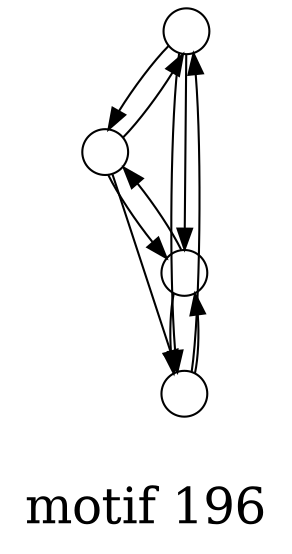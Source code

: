 /*****
motif 196
*****/

digraph G {
  graph [splines=false overlap=false]
  node  [shape=ellipse, width=0.3, height=0.3, label=""]
  0 ;
  1 ;
  2 ;
  3 ;
  0 -> 1;
  0 -> 2;
  0 -> 3;
  1 -> 0;
  1 -> 2;
  1 -> 3;
  2 -> 0;
  2 -> 3;
  3 -> 1;
  3 -> 2;
  label = "\nmotif 196\n";  fontsize=24;
}
